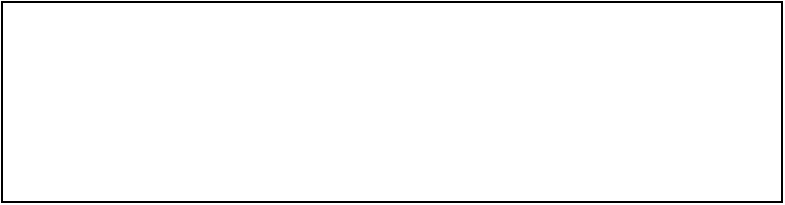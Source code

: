 <mxfile version="24.8.3">
  <diagram name="Page-1" id="fyMV7sBBBzgCIKpJ3PRo">
    <mxGraphModel dx="1434" dy="754" grid="1" gridSize="10" guides="1" tooltips="1" connect="1" arrows="1" fold="1" page="1" pageScale="1" pageWidth="827" pageHeight="1169" math="0" shadow="0">
      <root>
        <mxCell id="0" />
        <mxCell id="1" parent="0" />
        <mxCell id="BNERgB1JQKgVApVHJjAX-1" value="" style="rounded=0;whiteSpace=wrap;html=1;" vertex="1" parent="1">
          <mxGeometry x="210" y="50" width="390" height="100" as="geometry" />
        </mxCell>
      </root>
    </mxGraphModel>
  </diagram>
</mxfile>
